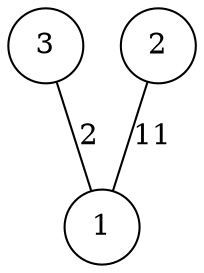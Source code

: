 graph { 
	 fontname="Helvetica,Arial,sans-serif" 
	 node [shape = circle]; 
	 3 -- 1 [label = "2"];
	 2 -- 1 [label = "11"];
	 1;
	 2;
	 3;
}
